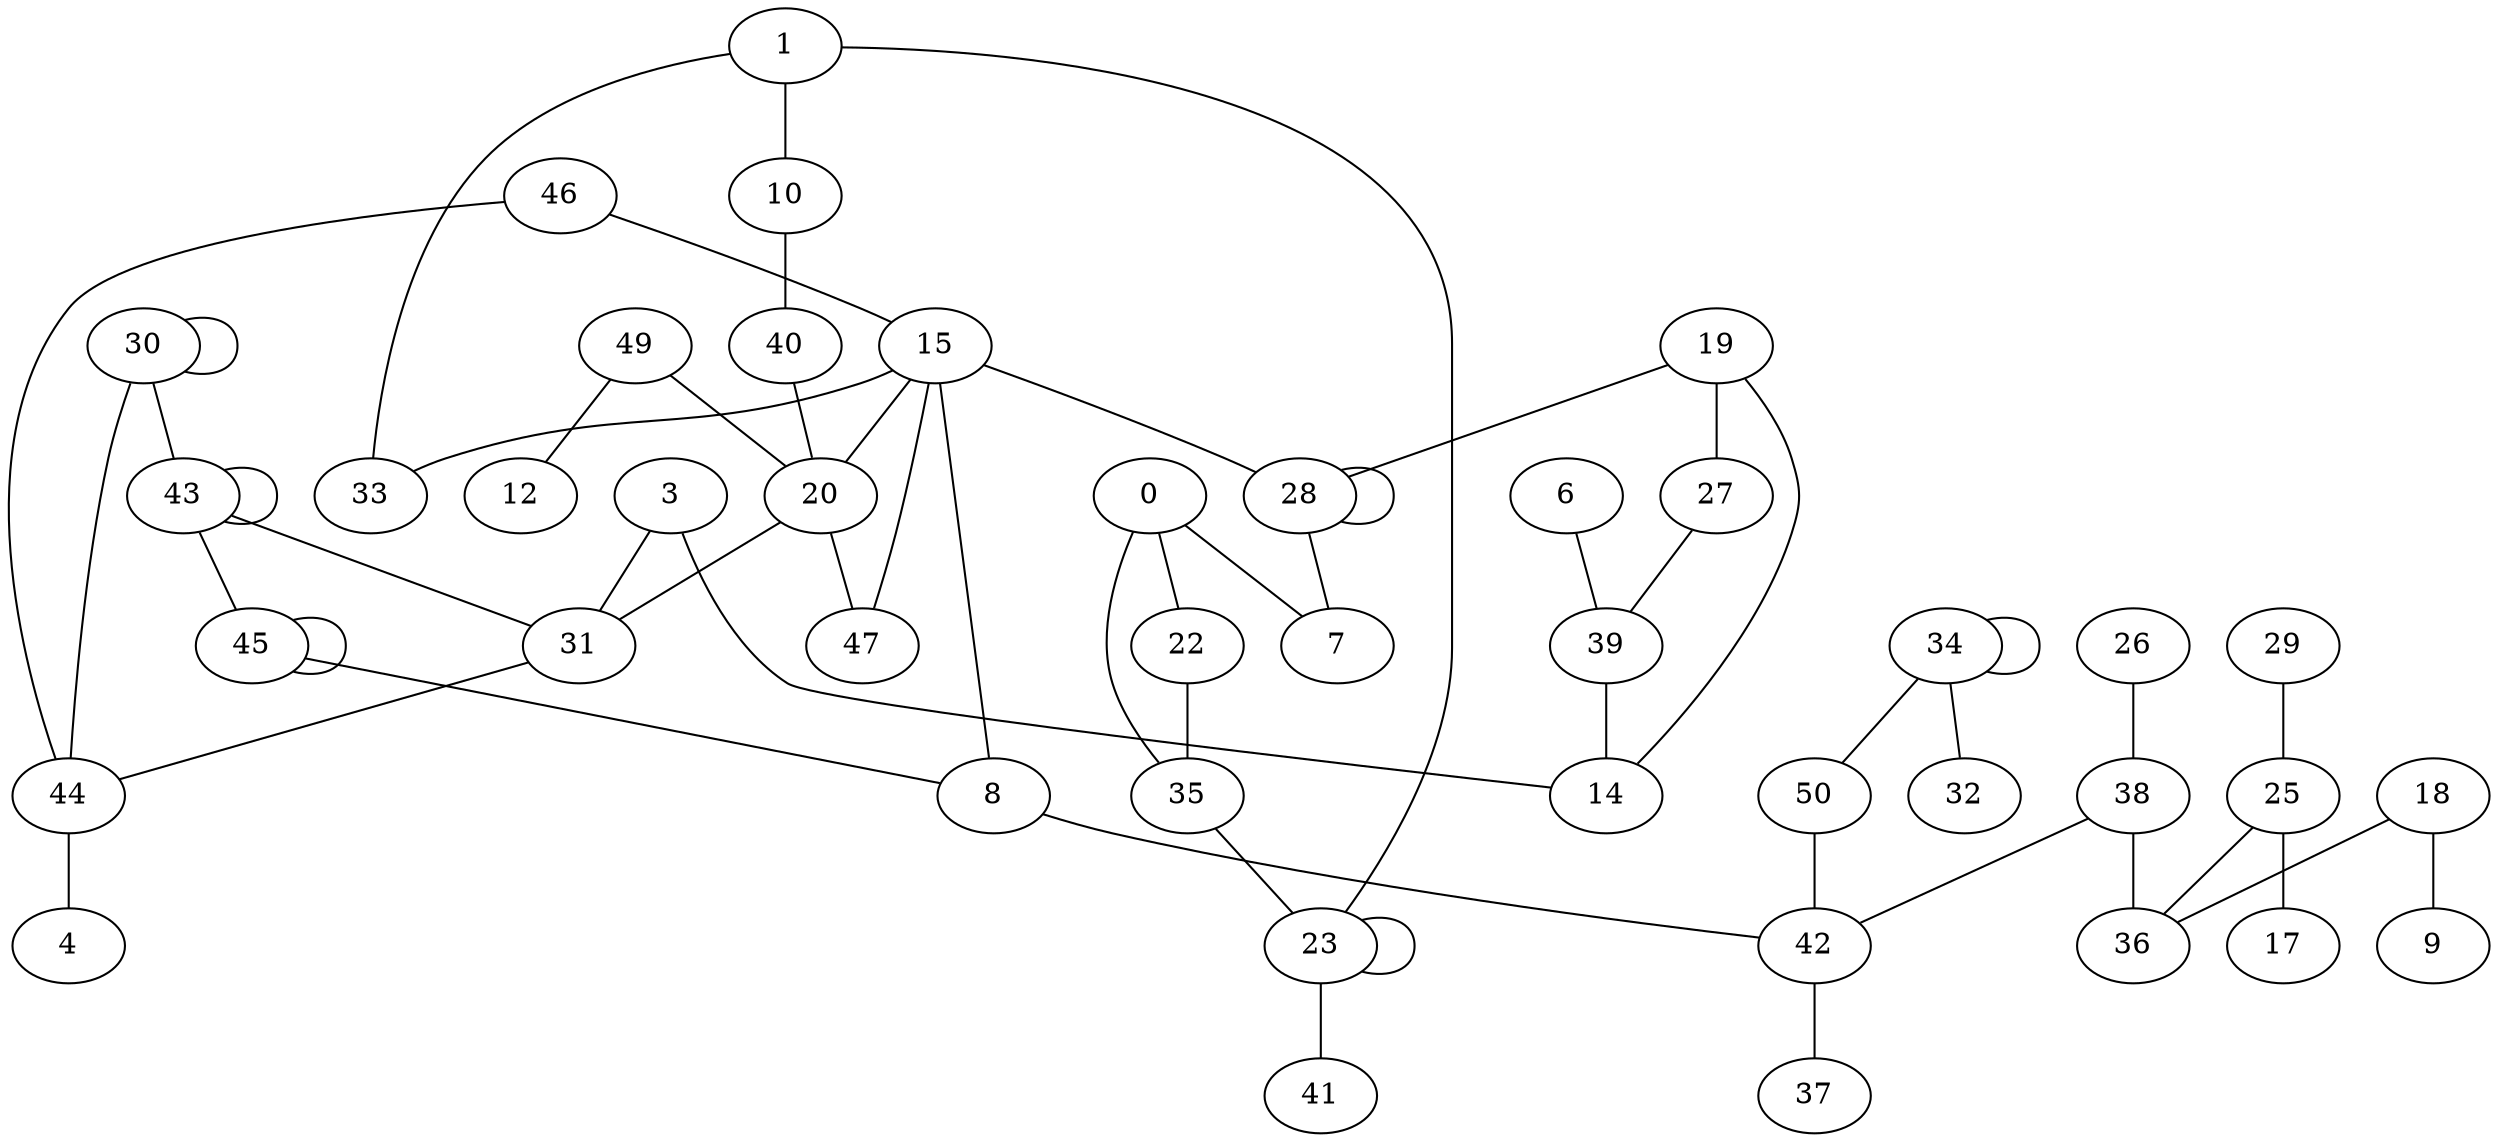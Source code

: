 graph {
    42 -- 37
    28 -- 28
    29 -- 25
    45 -- 8
    35 -- 23
    49 -- 20
    44 -- 4
    15 -- 33
    14 -- 19
    31 -- 44
    39 -- 14
    25 -- 17
    34 -- 34
    38 -- 42
    8 -- 42
    15 -- 28
    0 -- 7
    49 -- 12
    18 -- 36
    45 -- 45
    28 -- 7
    30 -- 43
    23 -- 41
    0 -- 35
    18 -- 9
    3 -- 31
    20 -- 31
    10 -- 40
    0 -- 22
    1 -- 23
    20 -- 47
    38 -- 36
    15 -- 8
    34 -- 32
    30 -- 30
    30 -- 44
    19 -- 28
    46 -- 15
    34 -- 50
    40 -- 20
    27 -- 39
    3 -- 14
    43 -- 45
    50 -- 42
    1 -- 33
    6 -- 39
    46 -- 44
    22 -- 35
    15 -- 20
    43 -- 31
    23 -- 23
    19 -- 27
    47 -- 15
    43 -- 43
    25 -- 36
    26 -- 38
    1 -- 10
}